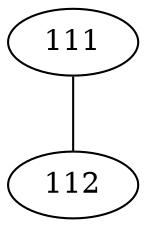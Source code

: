 graph G {
  graph [splines=true overlap=false]
  node  [shape=ellipse, width=0.3, height=0.3]
  111 [label="111"];
  112 [label="112"];
  111 -- 112;
}
